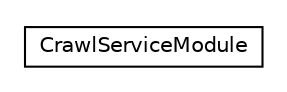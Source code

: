 #!/usr/local/bin/dot
#
# Class diagram 
# Generated by UMLGraph version R5_6-24-gf6e263 (http://www.umlgraph.org/)
#

digraph G {
	edge [fontname="Helvetica",fontsize=10,labelfontname="Helvetica",labelfontsize=10];
	node [fontname="Helvetica",fontsize=10,shape=plaintext];
	nodesep=0.25;
	ranksep=0.5;
	rankdir=LR;
	// com.gwtplatform.crawlerservice.server.guice.CrawlServiceModule
	c26934 [label=<<table title="com.gwtplatform.crawlerservice.server.guice.CrawlServiceModule" border="0" cellborder="1" cellspacing="0" cellpadding="2" port="p" href="./CrawlServiceModule.html">
		<tr><td><table border="0" cellspacing="0" cellpadding="1">
<tr><td align="center" balign="center"> CrawlServiceModule </td></tr>
		</table></td></tr>
		</table>>, URL="./CrawlServiceModule.html", fontname="Helvetica", fontcolor="black", fontsize=10.0];
}

